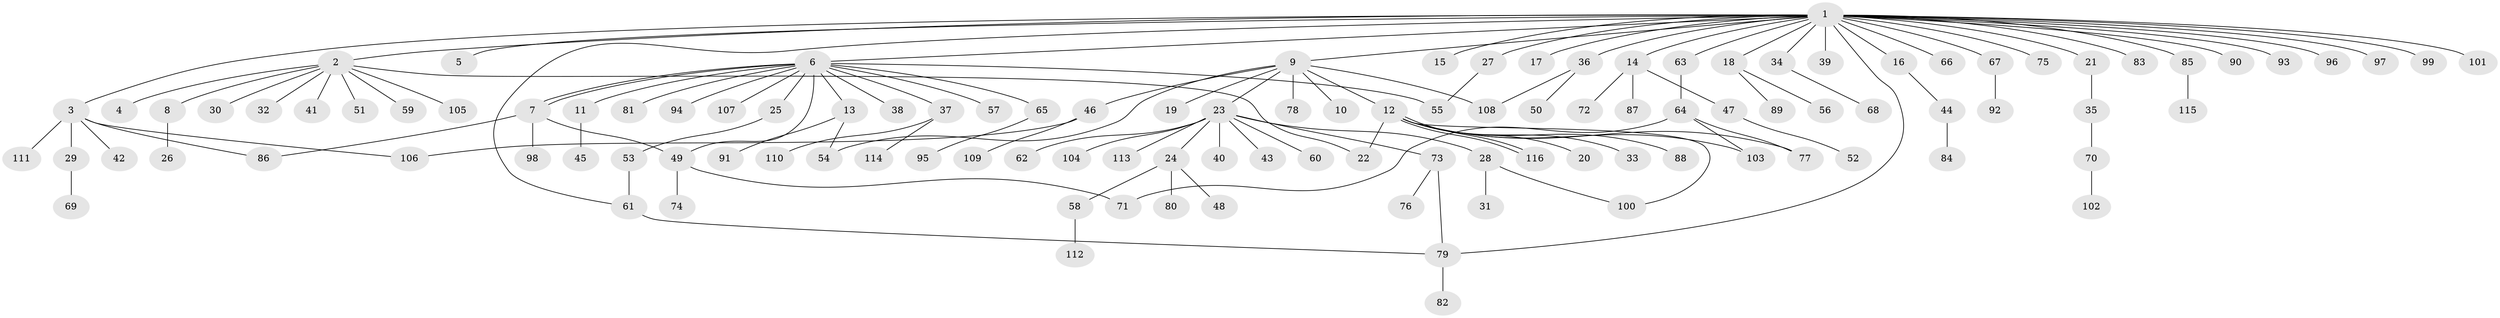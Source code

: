 // coarse degree distribution, {28: 0.012195121951219513, 9: 0.024390243902439025, 5: 0.012195121951219513, 1: 0.5975609756097561, 13: 0.012195121951219513, 3: 0.08536585365853659, 8: 0.024390243902439025, 2: 0.23170731707317074}
// Generated by graph-tools (version 1.1) at 2025/50/03/04/25 22:50:21]
// undirected, 116 vertices, 131 edges
graph export_dot {
  node [color=gray90,style=filled];
  1;
  2;
  3;
  4;
  5;
  6;
  7;
  8;
  9;
  10;
  11;
  12;
  13;
  14;
  15;
  16;
  17;
  18;
  19;
  20;
  21;
  22;
  23;
  24;
  25;
  26;
  27;
  28;
  29;
  30;
  31;
  32;
  33;
  34;
  35;
  36;
  37;
  38;
  39;
  40;
  41;
  42;
  43;
  44;
  45;
  46;
  47;
  48;
  49;
  50;
  51;
  52;
  53;
  54;
  55;
  56;
  57;
  58;
  59;
  60;
  61;
  62;
  63;
  64;
  65;
  66;
  67;
  68;
  69;
  70;
  71;
  72;
  73;
  74;
  75;
  76;
  77;
  78;
  79;
  80;
  81;
  82;
  83;
  84;
  85;
  86;
  87;
  88;
  89;
  90;
  91;
  92;
  93;
  94;
  95;
  96;
  97;
  98;
  99;
  100;
  101;
  102;
  103;
  104;
  105;
  106;
  107;
  108;
  109;
  110;
  111;
  112;
  113;
  114;
  115;
  116;
  1 -- 2;
  1 -- 3;
  1 -- 5;
  1 -- 6;
  1 -- 9;
  1 -- 14;
  1 -- 15;
  1 -- 16;
  1 -- 17;
  1 -- 18;
  1 -- 21;
  1 -- 27;
  1 -- 34;
  1 -- 36;
  1 -- 39;
  1 -- 61;
  1 -- 63;
  1 -- 66;
  1 -- 67;
  1 -- 75;
  1 -- 79;
  1 -- 83;
  1 -- 85;
  1 -- 90;
  1 -- 93;
  1 -- 96;
  1 -- 97;
  1 -- 99;
  1 -- 101;
  2 -- 4;
  2 -- 8;
  2 -- 22;
  2 -- 30;
  2 -- 32;
  2 -- 41;
  2 -- 51;
  2 -- 59;
  2 -- 105;
  3 -- 29;
  3 -- 42;
  3 -- 86;
  3 -- 106;
  3 -- 111;
  6 -- 7;
  6 -- 7;
  6 -- 11;
  6 -- 13;
  6 -- 25;
  6 -- 37;
  6 -- 38;
  6 -- 49;
  6 -- 55;
  6 -- 57;
  6 -- 65;
  6 -- 81;
  6 -- 94;
  6 -- 107;
  7 -- 49;
  7 -- 86;
  7 -- 98;
  8 -- 26;
  9 -- 10;
  9 -- 12;
  9 -- 19;
  9 -- 23;
  9 -- 46;
  9 -- 54;
  9 -- 78;
  9 -- 108;
  11 -- 45;
  12 -- 20;
  12 -- 22;
  12 -- 33;
  12 -- 77;
  12 -- 88;
  12 -- 100;
  12 -- 103;
  12 -- 116;
  12 -- 116;
  13 -- 54;
  13 -- 91;
  14 -- 47;
  14 -- 72;
  14 -- 87;
  16 -- 44;
  18 -- 56;
  18 -- 89;
  21 -- 35;
  23 -- 24;
  23 -- 28;
  23 -- 40;
  23 -- 43;
  23 -- 60;
  23 -- 62;
  23 -- 73;
  23 -- 104;
  23 -- 113;
  24 -- 48;
  24 -- 58;
  24 -- 80;
  25 -- 53;
  27 -- 55;
  28 -- 31;
  28 -- 100;
  29 -- 69;
  34 -- 68;
  35 -- 70;
  36 -- 50;
  36 -- 108;
  37 -- 110;
  37 -- 114;
  44 -- 84;
  46 -- 106;
  46 -- 109;
  47 -- 52;
  49 -- 71;
  49 -- 74;
  53 -- 61;
  58 -- 112;
  61 -- 79;
  63 -- 64;
  64 -- 71;
  64 -- 77;
  64 -- 103;
  65 -- 95;
  67 -- 92;
  70 -- 102;
  73 -- 76;
  73 -- 79;
  79 -- 82;
  85 -- 115;
}
